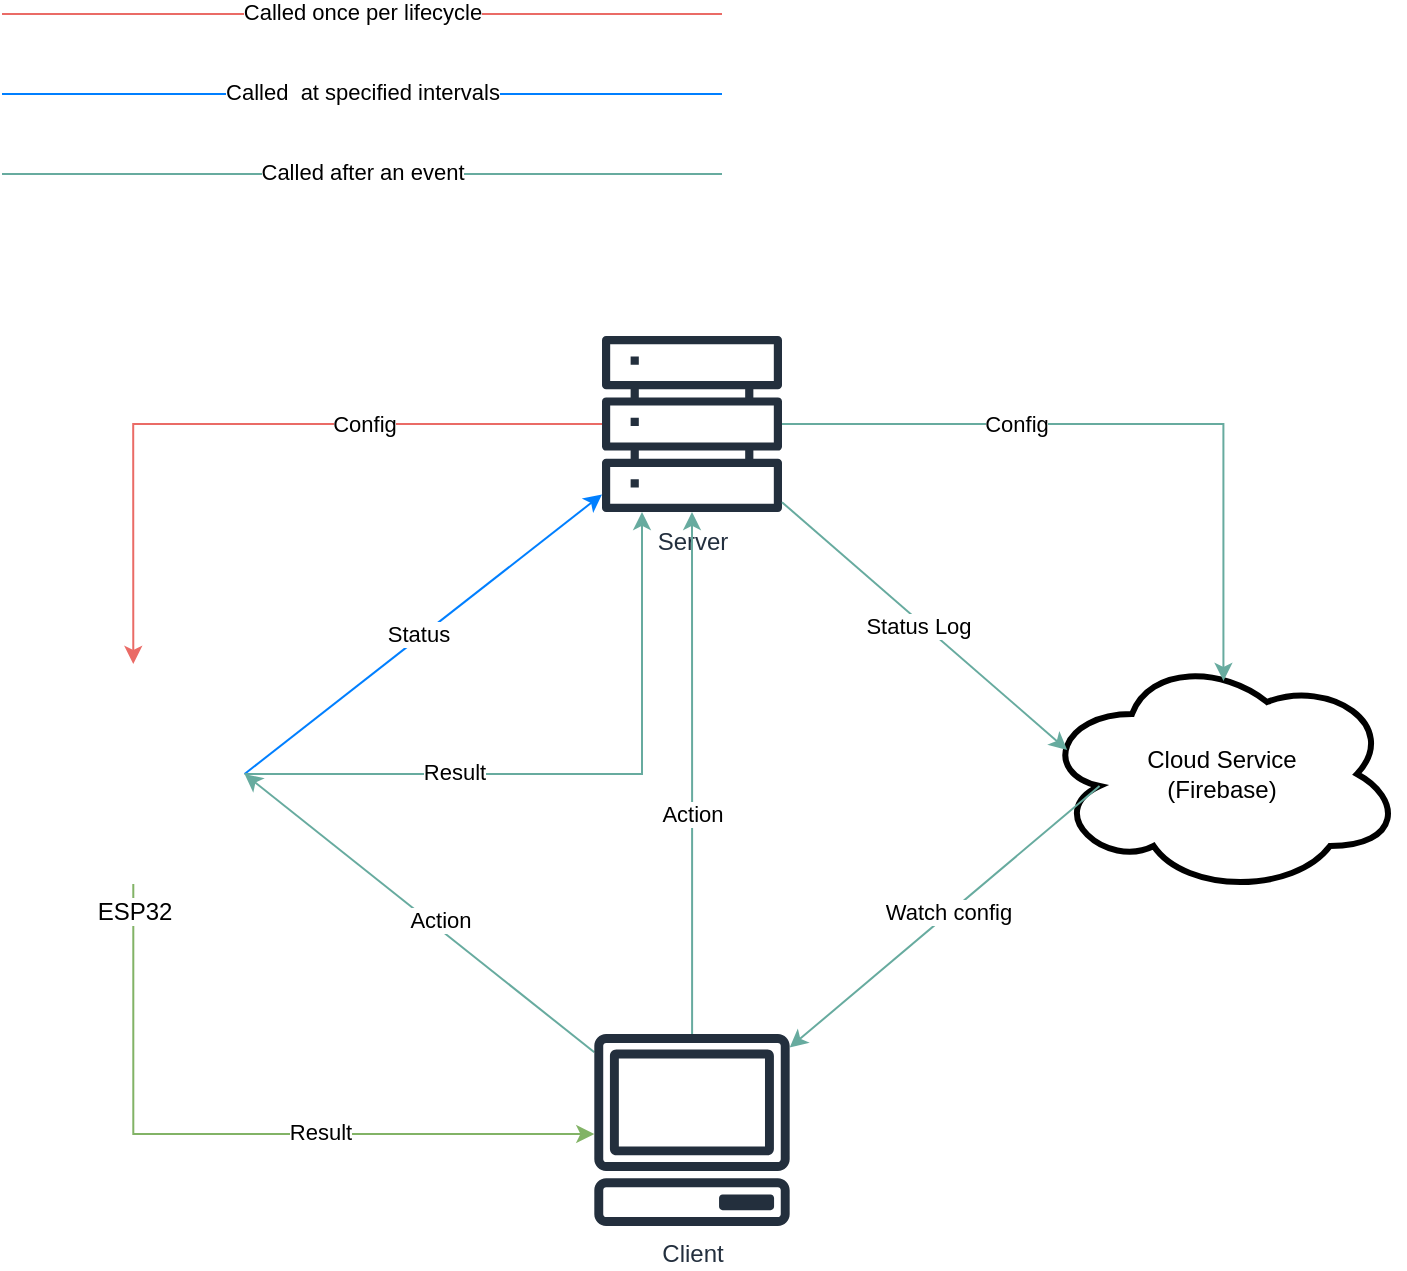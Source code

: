 <mxfile version="22.1.11" type="github">
  <diagram name="Page-1" id="FE-47qsWvYnsMxgvIYbm">
    <mxGraphModel dx="2188" dy="1853" grid="1" gridSize="10" guides="1" tooltips="1" connect="1" arrows="1" fold="1" page="1" pageScale="1" pageWidth="850" pageHeight="1100" math="0" shadow="0">
      <root>
        <mxCell id="0" />
        <mxCell id="1" parent="0" />
        <mxCell id="6HdpZ-S6u97lX5I0Tlse-1" value="Cloud Service&lt;br&gt;(Firebase)" style="ellipse;shape=cloud;whiteSpace=wrap;html=1;strokeWidth=3;" parent="1" vertex="1">
          <mxGeometry x="-40" y="320" width="180" height="120" as="geometry" />
        </mxCell>
        <mxCell id="CZz6fXDDHrYRXCIPLT_D-1" style="edgeStyle=orthogonalEdgeStyle;rounded=0;orthogonalLoop=1;jettySize=auto;html=1;entryX=0.5;entryY=0;entryDx=0;entryDy=0;strokeColor=#EA6B66;" parent="1" source="6HdpZ-S6u97lX5I0Tlse-3" target="6HdpZ-S6u97lX5I0Tlse-5" edge="1">
          <mxGeometry relative="1" as="geometry" />
        </mxCell>
        <mxCell id="CZz6fXDDHrYRXCIPLT_D-3" value="Config" style="edgeLabel;html=1;align=center;verticalAlign=middle;resizable=0;points=[];" parent="CZz6fXDDHrYRXCIPLT_D-1" vertex="1" connectable="0">
          <mxGeometry x="-0.326" relative="1" as="geometry">
            <mxPoint as="offset" />
          </mxGeometry>
        </mxCell>
        <mxCell id="6HdpZ-S6u97lX5I0Tlse-3" value="Server" style="sketch=0;outlineConnect=0;fontColor=#232F3E;gradientColor=none;fillColor=#232F3D;strokeColor=none;dashed=0;verticalLabelPosition=bottom;verticalAlign=top;align=center;html=1;fontSize=12;fontStyle=0;aspect=fixed;pointerEvents=1;shape=mxgraph.aws4.servers;" parent="1" vertex="1">
          <mxGeometry x="-260" y="160" width="90" height="90" as="geometry" />
        </mxCell>
        <mxCell id="28p1LHsWdC4im2PrQQWG-3" style="shape=connector;rounded=0;orthogonalLoop=1;jettySize=auto;html=1;labelBackgroundColor=default;strokeColor=#007FFF;align=center;verticalAlign=middle;fontFamily=Helvetica;fontSize=11;fontColor=default;endArrow=classic;exitX=1;exitY=0.5;exitDx=0;exitDy=0;" parent="1" source="6HdpZ-S6u97lX5I0Tlse-5" target="6HdpZ-S6u97lX5I0Tlse-3" edge="1">
          <mxGeometry relative="1" as="geometry">
            <mxPoint x="-200" y="200" as="targetPoint" />
          </mxGeometry>
        </mxCell>
        <mxCell id="28p1LHsWdC4im2PrQQWG-4" value="Status" style="edgeLabel;html=1;align=center;verticalAlign=middle;resizable=0;points=[];fontSize=11;fontFamily=Helvetica;fontColor=default;" parent="28p1LHsWdC4im2PrQQWG-3" vertex="1" connectable="0">
          <mxGeometry x="-0.019" y="2" relative="1" as="geometry">
            <mxPoint as="offset" />
          </mxGeometry>
        </mxCell>
        <mxCell id="CZz6fXDDHrYRXCIPLT_D-22" style="edgeStyle=orthogonalEdgeStyle;rounded=0;orthogonalLoop=1;jettySize=auto;html=1;strokeColor=#67AB9F;" parent="1" source="6HdpZ-S6u97lX5I0Tlse-5" target="6HdpZ-S6u97lX5I0Tlse-3" edge="1">
          <mxGeometry relative="1" as="geometry">
            <Array as="points">
              <mxPoint x="-240" y="380" />
            </Array>
          </mxGeometry>
        </mxCell>
        <mxCell id="CZz6fXDDHrYRXCIPLT_D-23" value="Result" style="edgeLabel;html=1;align=center;verticalAlign=middle;resizable=0;points=[];" parent="CZz6fXDDHrYRXCIPLT_D-22" vertex="1" connectable="0">
          <mxGeometry x="-0.368" y="1" relative="1" as="geometry">
            <mxPoint as="offset" />
          </mxGeometry>
        </mxCell>
        <mxCell id="rI3TjTTx2nw1GWJZ4nJ2-1" style="edgeStyle=orthogonalEdgeStyle;rounded=0;orthogonalLoop=1;jettySize=auto;html=1;fillColor=#d5e8d4;strokeColor=#82b366;" edge="1" parent="1" source="6HdpZ-S6u97lX5I0Tlse-5" target="28p1LHsWdC4im2PrQQWG-14">
          <mxGeometry relative="1" as="geometry">
            <Array as="points">
              <mxPoint x="-494" y="560" />
            </Array>
          </mxGeometry>
        </mxCell>
        <mxCell id="rI3TjTTx2nw1GWJZ4nJ2-2" value="Result" style="edgeLabel;html=1;align=center;verticalAlign=middle;resizable=0;points=[];" vertex="1" connectable="0" parent="rI3TjTTx2nw1GWJZ4nJ2-1">
          <mxGeometry x="0.229" y="1" relative="1" as="geometry">
            <mxPoint as="offset" />
          </mxGeometry>
        </mxCell>
        <mxCell id="6HdpZ-S6u97lX5I0Tlse-5" value="ESP32" style="shape=image;html=1;verticalAlign=top;verticalLabelPosition=bottom;labelBackgroundColor=#ffffff;imageAspect=0;aspect=fixed;image=https://cdn2.iconfinder.com/data/icons/electronic-13/480/3-electronic-arduino-chipset-icon-2-128.png;clipPath=inset(15.63% 16.41% 17.97% 16.41%);" parent="1" vertex="1">
          <mxGeometry x="-550" y="325" width="111.29" height="110" as="geometry" />
        </mxCell>
        <mxCell id="28p1LHsWdC4im2PrQQWG-1" style="rounded=0;orthogonalLoop=1;jettySize=auto;html=1;entryX=1;entryY=0.5;entryDx=0;entryDy=0;strokeColor=#67AB9F;" parent="1" source="28p1LHsWdC4im2PrQQWG-14" target="6HdpZ-S6u97lX5I0Tlse-5" edge="1">
          <mxGeometry relative="1" as="geometry" />
        </mxCell>
        <mxCell id="28p1LHsWdC4im2PrQQWG-2" value="Action" style="edgeLabel;html=1;align=center;verticalAlign=middle;resizable=0;points=[];fontSize=11;fontFamily=Helvetica;fontColor=default;" parent="28p1LHsWdC4im2PrQQWG-1" vertex="1" connectable="0">
          <mxGeometry x="-0.007" y="2" relative="1" as="geometry">
            <mxPoint x="11" y="1" as="offset" />
          </mxGeometry>
        </mxCell>
        <mxCell id="28p1LHsWdC4im2PrQQWG-5" style="edgeStyle=none;shape=connector;rounded=0;orthogonalLoop=1;jettySize=auto;html=1;entryX=0.07;entryY=0.4;entryDx=0;entryDy=0;entryPerimeter=0;labelBackgroundColor=default;strokeColor=#67AB9F;align=center;verticalAlign=middle;fontFamily=Helvetica;fontSize=11;fontColor=default;endArrow=classic;" parent="1" source="6HdpZ-S6u97lX5I0Tlse-3" target="6HdpZ-S6u97lX5I0Tlse-1" edge="1">
          <mxGeometry relative="1" as="geometry" />
        </mxCell>
        <mxCell id="CZz6fXDDHrYRXCIPLT_D-15" value="Status Log" style="edgeLabel;html=1;align=center;verticalAlign=middle;resizable=0;points=[];" parent="28p1LHsWdC4im2PrQQWG-5" vertex="1" connectable="0">
          <mxGeometry x="-0.025" y="-2" relative="1" as="geometry">
            <mxPoint as="offset" />
          </mxGeometry>
        </mxCell>
        <mxCell id="CZz6fXDDHrYRXCIPLT_D-20" style="edgeStyle=orthogonalEdgeStyle;rounded=0;orthogonalLoop=1;jettySize=auto;html=1;strokeColor=#67AB9F;" parent="1" source="28p1LHsWdC4im2PrQQWG-14" target="6HdpZ-S6u97lX5I0Tlse-3" edge="1">
          <mxGeometry relative="1" as="geometry" />
        </mxCell>
        <mxCell id="CZz6fXDDHrYRXCIPLT_D-21" value="Action" style="edgeLabel;html=1;align=center;verticalAlign=middle;resizable=0;points=[];" parent="CZz6fXDDHrYRXCIPLT_D-20" vertex="1" connectable="0">
          <mxGeometry x="0.018" y="2" relative="1" as="geometry">
            <mxPoint x="2" y="23" as="offset" />
          </mxGeometry>
        </mxCell>
        <mxCell id="28p1LHsWdC4im2PrQQWG-14" value="Client" style="sketch=0;outlineConnect=0;fontColor=#232F3E;gradientColor=none;fillColor=#232F3D;strokeColor=none;dashed=0;verticalLabelPosition=bottom;verticalAlign=top;align=center;html=1;fontSize=12;fontStyle=0;aspect=fixed;pointerEvents=1;shape=mxgraph.aws4.client;fontFamily=Helvetica;" parent="1" vertex="1">
          <mxGeometry x="-264.27" y="510" width="98.53" height="96" as="geometry" />
        </mxCell>
        <mxCell id="CZz6fXDDHrYRXCIPLT_D-8" value="" style="endArrow=none;html=1;rounded=0;strokeColor=#EA6B66;" parent="1" edge="1">
          <mxGeometry width="50" height="50" relative="1" as="geometry">
            <mxPoint x="-560" as="sourcePoint" />
            <mxPoint x="-200" as="targetPoint" />
          </mxGeometry>
        </mxCell>
        <mxCell id="CZz6fXDDHrYRXCIPLT_D-9" value="Called once per lifecycle" style="edgeLabel;html=1;align=center;verticalAlign=middle;resizable=0;points=[];" parent="CZz6fXDDHrYRXCIPLT_D-8" vertex="1" connectable="0">
          <mxGeometry y="1" relative="1" as="geometry">
            <mxPoint as="offset" />
          </mxGeometry>
        </mxCell>
        <mxCell id="CZz6fXDDHrYRXCIPLT_D-10" value="" style="endArrow=none;html=1;rounded=0;strokeColor=#007FFF;" parent="1" edge="1">
          <mxGeometry width="50" height="50" relative="1" as="geometry">
            <mxPoint x="-560" y="40" as="sourcePoint" />
            <mxPoint x="-200" y="40" as="targetPoint" />
          </mxGeometry>
        </mxCell>
        <mxCell id="CZz6fXDDHrYRXCIPLT_D-11" value="Called&amp;nbsp; at specified intervals" style="edgeLabel;html=1;align=center;verticalAlign=middle;resizable=0;points=[];" parent="CZz6fXDDHrYRXCIPLT_D-10" vertex="1" connectable="0">
          <mxGeometry y="1" relative="1" as="geometry">
            <mxPoint as="offset" />
          </mxGeometry>
        </mxCell>
        <mxCell id="CZz6fXDDHrYRXCIPLT_D-13" value="" style="endArrow=none;html=1;rounded=0;strokeColor=#67AB9F;" parent="1" edge="1">
          <mxGeometry width="50" height="50" relative="1" as="geometry">
            <mxPoint x="-560" y="80" as="sourcePoint" />
            <mxPoint x="-200" y="80" as="targetPoint" />
          </mxGeometry>
        </mxCell>
        <mxCell id="CZz6fXDDHrYRXCIPLT_D-14" value="Called after an event" style="edgeLabel;html=1;align=center;verticalAlign=middle;resizable=0;points=[];" parent="CZz6fXDDHrYRXCIPLT_D-13" vertex="1" connectable="0">
          <mxGeometry y="1" relative="1" as="geometry">
            <mxPoint as="offset" />
          </mxGeometry>
        </mxCell>
        <mxCell id="CZz6fXDDHrYRXCIPLT_D-16" style="rounded=0;orthogonalLoop=1;jettySize=auto;html=1;strokeColor=#67AB9F;exitX=0.16;exitY=0.55;exitDx=0;exitDy=0;exitPerimeter=0;" parent="1" source="6HdpZ-S6u97lX5I0Tlse-1" target="28p1LHsWdC4im2PrQQWG-14" edge="1">
          <mxGeometry relative="1" as="geometry">
            <mxPoint x="10" y="560" as="targetPoint" />
          </mxGeometry>
        </mxCell>
        <mxCell id="CZz6fXDDHrYRXCIPLT_D-28" value="Watch config" style="edgeLabel;html=1;align=center;verticalAlign=middle;resizable=0;points=[];" parent="CZz6fXDDHrYRXCIPLT_D-16" vertex="1" connectable="0">
          <mxGeometry x="-0.023" y="-1" relative="1" as="geometry">
            <mxPoint as="offset" />
          </mxGeometry>
        </mxCell>
        <mxCell id="CZz6fXDDHrYRXCIPLT_D-24" style="edgeStyle=orthogonalEdgeStyle;rounded=0;orthogonalLoop=1;jettySize=auto;html=1;entryX=0.504;entryY=0.112;entryDx=0;entryDy=0;entryPerimeter=0;strokeColor=#67AB9F;" parent="1" source="6HdpZ-S6u97lX5I0Tlse-3" target="6HdpZ-S6u97lX5I0Tlse-1" edge="1">
          <mxGeometry relative="1" as="geometry" />
        </mxCell>
        <mxCell id="CZz6fXDDHrYRXCIPLT_D-25" value="Config" style="edgeLabel;html=1;align=center;verticalAlign=middle;resizable=0;points=[];" parent="CZz6fXDDHrYRXCIPLT_D-24" vertex="1" connectable="0">
          <mxGeometry x="-0.334" relative="1" as="geometry">
            <mxPoint as="offset" />
          </mxGeometry>
        </mxCell>
      </root>
    </mxGraphModel>
  </diagram>
</mxfile>
